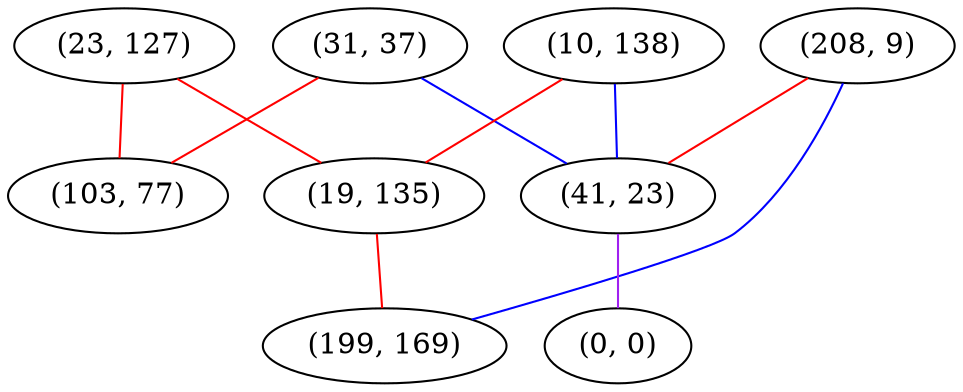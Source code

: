 graph "" {
"(31, 37)";
"(23, 127)";
"(10, 138)";
"(208, 9)";
"(19, 135)";
"(103, 77)";
"(41, 23)";
"(0, 0)";
"(199, 169)";
"(31, 37)" -- "(103, 77)"  [color=red, key=0, weight=1];
"(31, 37)" -- "(41, 23)"  [color=blue, key=0, weight=3];
"(23, 127)" -- "(19, 135)"  [color=red, key=0, weight=1];
"(23, 127)" -- "(103, 77)"  [color=red, key=0, weight=1];
"(10, 138)" -- "(19, 135)"  [color=red, key=0, weight=1];
"(10, 138)" -- "(41, 23)"  [color=blue, key=0, weight=3];
"(208, 9)" -- "(199, 169)"  [color=blue, key=0, weight=3];
"(208, 9)" -- "(41, 23)"  [color=red, key=0, weight=1];
"(19, 135)" -- "(199, 169)"  [color=red, key=0, weight=1];
"(41, 23)" -- "(0, 0)"  [color=purple, key=0, weight=4];
}
